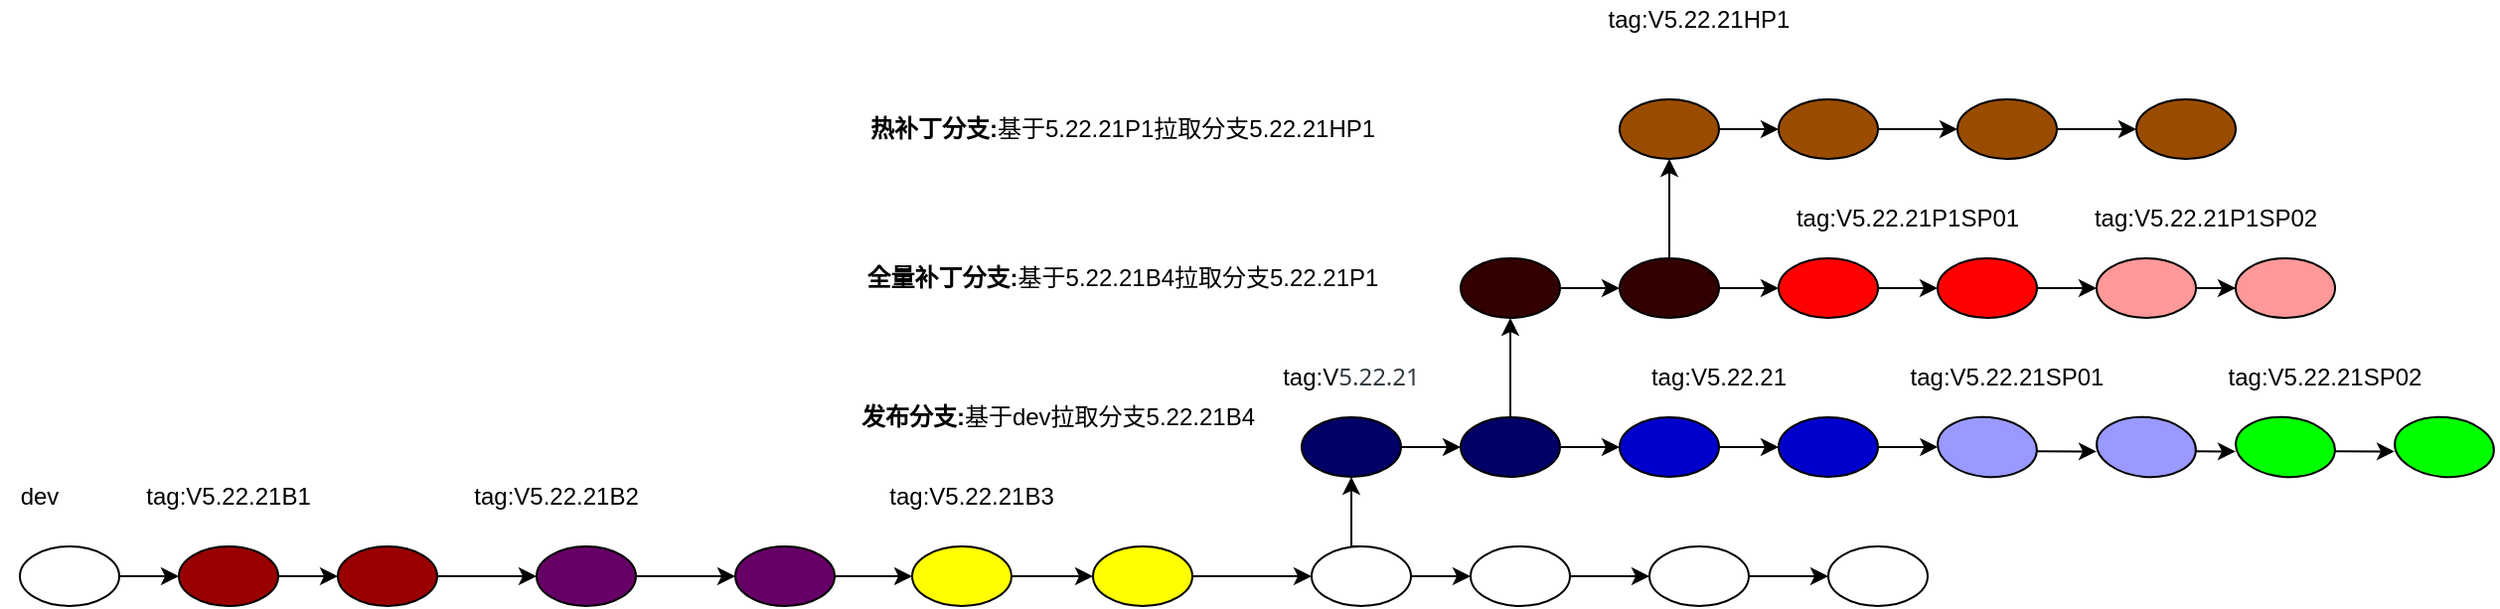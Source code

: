 <mxfile version="16.2.2" type="github">
  <diagram id="7kC9viG3TArmNpTOzyJ8" name="Page-1">
    <mxGraphModel dx="4691" dy="861" grid="1" gridSize="10" guides="1" tooltips="1" connect="1" arrows="1" fold="1" page="1" pageScale="1" pageWidth="3300" pageHeight="4681" math="0" shadow="0">
      <root>
        <mxCell id="0" />
        <mxCell id="1" parent="0" />
        <mxCell id="HefbfKOfJk3_JUuj_Y7m-10" style="edgeStyle=orthogonalEdgeStyle;rounded=0;orthogonalLoop=1;jettySize=auto;html=1;exitX=1;exitY=0.5;exitDx=0;exitDy=0;entryX=0;entryY=0.5;entryDx=0;entryDy=0;" parent="1" source="HefbfKOfJk3_JUuj_Y7m-1" target="HefbfKOfJk3_JUuj_Y7m-2" edge="1">
          <mxGeometry relative="1" as="geometry" />
        </mxCell>
        <mxCell id="HefbfKOfJk3_JUuj_Y7m-1" value="" style="ellipse;whiteSpace=wrap;html=1;fillColor=#990000;" parent="1" vertex="1">
          <mxGeometry x="50" y="305" width="50" height="30" as="geometry" />
        </mxCell>
        <mxCell id="HefbfKOfJk3_JUuj_Y7m-11" style="edgeStyle=orthogonalEdgeStyle;rounded=0;orthogonalLoop=1;jettySize=auto;html=1;exitX=1;exitY=0.5;exitDx=0;exitDy=0;entryX=0;entryY=0.5;entryDx=0;entryDy=0;" parent="1" source="HefbfKOfJk3_JUuj_Y7m-2" target="HefbfKOfJk3_JUuj_Y7m-3" edge="1">
          <mxGeometry relative="1" as="geometry" />
        </mxCell>
        <mxCell id="HefbfKOfJk3_JUuj_Y7m-2" value="" style="ellipse;whiteSpace=wrap;html=1;fillColor=#660066;" parent="1" vertex="1">
          <mxGeometry x="150" y="305" width="50" height="30" as="geometry" />
        </mxCell>
        <mxCell id="lBaTM03E_NYDaA1DDpVY-1" style="edgeStyle=orthogonalEdgeStyle;rounded=0;orthogonalLoop=1;jettySize=auto;html=1;exitX=1;exitY=0.5;exitDx=0;exitDy=0;" parent="1" source="HefbfKOfJk3_JUuj_Y7m-3" target="HefbfKOfJk3_JUuj_Y7m-4" edge="1">
          <mxGeometry relative="1" as="geometry" />
        </mxCell>
        <mxCell id="HefbfKOfJk3_JUuj_Y7m-3" value="" style="ellipse;whiteSpace=wrap;html=1;fillColor=#660066;" parent="1" vertex="1">
          <mxGeometry x="250" y="305" width="50" height="30" as="geometry" />
        </mxCell>
        <mxCell id="_ufB6UjlI4cqtm0IFFnp-21" style="edgeStyle=orthogonalEdgeStyle;rounded=0;orthogonalLoop=1;jettySize=auto;html=1;exitX=1;exitY=0.5;exitDx=0;exitDy=0;entryX=0;entryY=0.5;entryDx=0;entryDy=0;" parent="1" source="HefbfKOfJk3_JUuj_Y7m-4" target="HefbfKOfJk3_JUuj_Y7m-5" edge="1">
          <mxGeometry relative="1" as="geometry" />
        </mxCell>
        <mxCell id="HefbfKOfJk3_JUuj_Y7m-4" value="" style="ellipse;whiteSpace=wrap;html=1;fillColor=#FFFF00;" parent="1" vertex="1">
          <mxGeometry x="339" y="305" width="50" height="30" as="geometry" />
        </mxCell>
        <mxCell id="HefbfKOfJk3_JUuj_Y7m-14" style="edgeStyle=orthogonalEdgeStyle;rounded=0;orthogonalLoop=1;jettySize=auto;html=1;exitX=1;exitY=0.5;exitDx=0;exitDy=0;entryX=0;entryY=0.5;entryDx=0;entryDy=0;" parent="1" source="HefbfKOfJk3_JUuj_Y7m-5" target="HefbfKOfJk3_JUuj_Y7m-6" edge="1">
          <mxGeometry relative="1" as="geometry" />
        </mxCell>
        <mxCell id="HefbfKOfJk3_JUuj_Y7m-5" value="" style="ellipse;whiteSpace=wrap;html=1;fillColor=#FFFF00;" parent="1" vertex="1">
          <mxGeometry x="430" y="305" width="50" height="30" as="geometry" />
        </mxCell>
        <mxCell id="HefbfKOfJk3_JUuj_Y7m-16" style="edgeStyle=orthogonalEdgeStyle;rounded=0;orthogonalLoop=1;jettySize=auto;html=1;exitX=1;exitY=0.5;exitDx=0;exitDy=0;" parent="1" source="HefbfKOfJk3_JUuj_Y7m-6" target="HefbfKOfJk3_JUuj_Y7m-7" edge="1">
          <mxGeometry relative="1" as="geometry" />
        </mxCell>
        <mxCell id="gW2EclscfzrbcfECS6mx-6" style="edgeStyle=orthogonalEdgeStyle;rounded=0;orthogonalLoop=1;jettySize=auto;html=1;exitX=0.5;exitY=0;exitDx=0;exitDy=0;entryX=0.5;entryY=1;entryDx=0;entryDy=0;" parent="1" source="HefbfKOfJk3_JUuj_Y7m-6" target="HefbfKOfJk3_JUuj_Y7m-22" edge="1">
          <mxGeometry relative="1" as="geometry" />
        </mxCell>
        <mxCell id="HefbfKOfJk3_JUuj_Y7m-6" value="" style="ellipse;whiteSpace=wrap;html=1;" parent="1" vertex="1">
          <mxGeometry x="540" y="305" width="50" height="30" as="geometry" />
        </mxCell>
        <mxCell id="HefbfKOfJk3_JUuj_Y7m-18" style="edgeStyle=orthogonalEdgeStyle;rounded=0;orthogonalLoop=1;jettySize=auto;html=1;exitX=1;exitY=0.5;exitDx=0;exitDy=0;entryX=0;entryY=0.5;entryDx=0;entryDy=0;" parent="1" source="HefbfKOfJk3_JUuj_Y7m-7" target="HefbfKOfJk3_JUuj_Y7m-8" edge="1">
          <mxGeometry relative="1" as="geometry" />
        </mxCell>
        <mxCell id="HefbfKOfJk3_JUuj_Y7m-7" value="" style="ellipse;whiteSpace=wrap;html=1;" parent="1" vertex="1">
          <mxGeometry x="620" y="305" width="50" height="30" as="geometry" />
        </mxCell>
        <mxCell id="HefbfKOfJk3_JUuj_Y7m-19" style="edgeStyle=orthogonalEdgeStyle;rounded=0;orthogonalLoop=1;jettySize=auto;html=1;exitX=1;exitY=0.5;exitDx=0;exitDy=0;entryX=0;entryY=0.5;entryDx=0;entryDy=0;" parent="1" source="HefbfKOfJk3_JUuj_Y7m-8" target="HefbfKOfJk3_JUuj_Y7m-9" edge="1">
          <mxGeometry relative="1" as="geometry" />
        </mxCell>
        <mxCell id="HefbfKOfJk3_JUuj_Y7m-8" value="" style="ellipse;whiteSpace=wrap;html=1;" parent="1" vertex="1">
          <mxGeometry x="710" y="305" width="50" height="30" as="geometry" />
        </mxCell>
        <mxCell id="HefbfKOfJk3_JUuj_Y7m-9" value="" style="ellipse;whiteSpace=wrap;html=1;" parent="1" vertex="1">
          <mxGeometry x="800" y="305" width="50" height="30" as="geometry" />
        </mxCell>
        <mxCell id="HefbfKOfJk3_JUuj_Y7m-20" value="dev" style="text;html=1;strokeColor=none;fillColor=none;align=center;verticalAlign=middle;whiteSpace=wrap;rounded=0;" parent="1" vertex="1">
          <mxGeometry x="-120" y="270" width="40" height="20" as="geometry" />
        </mxCell>
        <mxCell id="HefbfKOfJk3_JUuj_Y7m-26" style="edgeStyle=orthogonalEdgeStyle;rounded=0;orthogonalLoop=1;jettySize=auto;html=1;exitX=1;exitY=0.5;exitDx=0;exitDy=0;" parent="1" source="HefbfKOfJk3_JUuj_Y7m-22" target="HefbfKOfJk3_JUuj_Y7m-23" edge="1">
          <mxGeometry relative="1" as="geometry" />
        </mxCell>
        <mxCell id="HefbfKOfJk3_JUuj_Y7m-22" value="" style="ellipse;whiteSpace=wrap;html=1;fillColor=#000066;" parent="1" vertex="1">
          <mxGeometry x="535" y="240" width="50" height="30" as="geometry" />
        </mxCell>
        <mxCell id="HefbfKOfJk3_JUuj_Y7m-27" style="edgeStyle=orthogonalEdgeStyle;rounded=0;orthogonalLoop=1;jettySize=auto;html=1;exitX=1;exitY=0.5;exitDx=0;exitDy=0;" parent="1" source="HefbfKOfJk3_JUuj_Y7m-23" target="HefbfKOfJk3_JUuj_Y7m-24" edge="1">
          <mxGeometry relative="1" as="geometry" />
        </mxCell>
        <mxCell id="_ufB6UjlI4cqtm0IFFnp-32" style="edgeStyle=orthogonalEdgeStyle;rounded=0;orthogonalLoop=1;jettySize=auto;html=1;exitX=0.5;exitY=0;exitDx=0;exitDy=0;entryX=0.5;entryY=1;entryDx=0;entryDy=0;" parent="1" source="HefbfKOfJk3_JUuj_Y7m-23" target="_ufB6UjlI4cqtm0IFFnp-23" edge="1">
          <mxGeometry relative="1" as="geometry" />
        </mxCell>
        <mxCell id="HefbfKOfJk3_JUuj_Y7m-23" value="" style="ellipse;whiteSpace=wrap;html=1;fillColor=#000066;" parent="1" vertex="1">
          <mxGeometry x="615" y="240" width="50" height="30" as="geometry" />
        </mxCell>
        <mxCell id="_ufB6UjlI4cqtm0IFFnp-12" style="edgeStyle=orthogonalEdgeStyle;rounded=0;orthogonalLoop=1;jettySize=auto;html=1;exitX=1;exitY=0.5;exitDx=0;exitDy=0;entryX=0;entryY=0.5;entryDx=0;entryDy=0;" parent="1" source="HefbfKOfJk3_JUuj_Y7m-24" target="_ufB6UjlI4cqtm0IFFnp-10" edge="1">
          <mxGeometry relative="1" as="geometry" />
        </mxCell>
        <mxCell id="HefbfKOfJk3_JUuj_Y7m-24" value="" style="ellipse;whiteSpace=wrap;html=1;fillColor=#0000CC;" parent="1" vertex="1">
          <mxGeometry x="695" y="240" width="50" height="30" as="geometry" />
        </mxCell>
        <mxCell id="_ufB6UjlI4cqtm0IFFnp-1" value="&lt;b&gt;发布分支:&lt;/b&gt;基于dev拉取分支5.22.21B4" style="text;html=1;strokeColor=none;fillColor=none;align=center;verticalAlign=middle;whiteSpace=wrap;rounded=0;" parent="1" vertex="1">
          <mxGeometry x="310" y="230" width="205" height="20" as="geometry" />
        </mxCell>
        <mxCell id="_ufB6UjlI4cqtm0IFFnp-18" style="edgeStyle=orthogonalEdgeStyle;rounded=0;orthogonalLoop=1;jettySize=auto;html=1;exitX=1;exitY=0.5;exitDx=0;exitDy=0;" parent="1" source="_ufB6UjlI4cqtm0IFFnp-10" target="_ufB6UjlI4cqtm0IFFnp-11" edge="1">
          <mxGeometry relative="1" as="geometry" />
        </mxCell>
        <mxCell id="_ufB6UjlI4cqtm0IFFnp-10" value="" style="ellipse;whiteSpace=wrap;html=1;fillColor=#0000CC;" parent="1" vertex="1">
          <mxGeometry x="775" y="240" width="50" height="30" as="geometry" />
        </mxCell>
        <mxCell id="lBaTM03E_NYDaA1DDpVY-18" style="edgeStyle=orthogonalEdgeStyle;rounded=0;orthogonalLoop=1;jettySize=auto;html=1;exitX=1;exitY=0.5;exitDx=0;exitDy=0;" parent="1" source="_ufB6UjlI4cqtm0IFFnp-11" edge="1">
          <mxGeometry relative="1" as="geometry">
            <mxPoint x="935" y="257" as="targetPoint" />
          </mxGeometry>
        </mxCell>
        <mxCell id="_ufB6UjlI4cqtm0IFFnp-11" value="" style="ellipse;whiteSpace=wrap;html=1;rotation=5;fillColor=#9999FF;" parent="1" vertex="1">
          <mxGeometry x="855" y="240" width="50" height="30" as="geometry" />
        </mxCell>
        <mxCell id="_ufB6UjlI4cqtm0IFFnp-33" style="edgeStyle=orthogonalEdgeStyle;rounded=0;orthogonalLoop=1;jettySize=auto;html=1;exitX=1;exitY=0.5;exitDx=0;exitDy=0;entryX=0;entryY=0.5;entryDx=0;entryDy=0;" parent="1" source="_ufB6UjlI4cqtm0IFFnp-23" target="_ufB6UjlI4cqtm0IFFnp-24" edge="1">
          <mxGeometry relative="1" as="geometry" />
        </mxCell>
        <mxCell id="_ufB6UjlI4cqtm0IFFnp-23" value="" style="ellipse;whiteSpace=wrap;html=1;fillColor=#330000;" parent="1" vertex="1">
          <mxGeometry x="615" y="160" width="50" height="30" as="geometry" />
        </mxCell>
        <mxCell id="_ufB6UjlI4cqtm0IFFnp-34" style="edgeStyle=orthogonalEdgeStyle;rounded=0;orthogonalLoop=1;jettySize=auto;html=1;exitX=1;exitY=0.5;exitDx=0;exitDy=0;" parent="1" source="_ufB6UjlI4cqtm0IFFnp-24" target="_ufB6UjlI4cqtm0IFFnp-25" edge="1">
          <mxGeometry relative="1" as="geometry" />
        </mxCell>
        <mxCell id="_ufB6UjlI4cqtm0IFFnp-38" style="edgeStyle=orthogonalEdgeStyle;rounded=0;orthogonalLoop=1;jettySize=auto;html=1;exitX=0.5;exitY=0;exitDx=0;exitDy=0;" parent="1" source="_ufB6UjlI4cqtm0IFFnp-24" target="_ufB6UjlI4cqtm0IFFnp-28" edge="1">
          <mxGeometry relative="1" as="geometry" />
        </mxCell>
        <mxCell id="_ufB6UjlI4cqtm0IFFnp-24" value="" style="ellipse;whiteSpace=wrap;html=1;fillColor=#330000;" parent="1" vertex="1">
          <mxGeometry x="695" y="160" width="50" height="30" as="geometry" />
        </mxCell>
        <mxCell id="_ufB6UjlI4cqtm0IFFnp-35" style="edgeStyle=orthogonalEdgeStyle;rounded=0;orthogonalLoop=1;jettySize=auto;html=1;exitX=1;exitY=0.5;exitDx=0;exitDy=0;entryX=0;entryY=0.5;entryDx=0;entryDy=0;" parent="1" source="_ufB6UjlI4cqtm0IFFnp-25" target="_ufB6UjlI4cqtm0IFFnp-26" edge="1">
          <mxGeometry relative="1" as="geometry" />
        </mxCell>
        <mxCell id="_ufB6UjlI4cqtm0IFFnp-25" value="" style="ellipse;whiteSpace=wrap;html=1;fillColor=#FF0000;" parent="1" vertex="1">
          <mxGeometry x="775" y="160" width="50" height="30" as="geometry" />
        </mxCell>
        <mxCell id="_ufB6UjlI4cqtm0IFFnp-37" style="edgeStyle=orthogonalEdgeStyle;rounded=0;orthogonalLoop=1;jettySize=auto;html=1;exitX=1;exitY=0.5;exitDx=0;exitDy=0;entryX=0;entryY=0.5;entryDx=0;entryDy=0;" parent="1" source="_ufB6UjlI4cqtm0IFFnp-26" target="_ufB6UjlI4cqtm0IFFnp-27" edge="1">
          <mxGeometry relative="1" as="geometry" />
        </mxCell>
        <mxCell id="_ufB6UjlI4cqtm0IFFnp-26" value="" style="ellipse;whiteSpace=wrap;html=1;fillColor=#FF0000;" parent="1" vertex="1">
          <mxGeometry x="855" y="160" width="50" height="30" as="geometry" />
        </mxCell>
        <mxCell id="lBaTM03E_NYDaA1DDpVY-4" style="edgeStyle=orthogonalEdgeStyle;rounded=0;orthogonalLoop=1;jettySize=auto;html=1;exitX=1;exitY=0.5;exitDx=0;exitDy=0;" parent="1" source="_ufB6UjlI4cqtm0IFFnp-27" target="lBaTM03E_NYDaA1DDpVY-3" edge="1">
          <mxGeometry relative="1" as="geometry" />
        </mxCell>
        <mxCell id="_ufB6UjlI4cqtm0IFFnp-27" value="" style="ellipse;whiteSpace=wrap;html=1;fillColor=#FF9999;" parent="1" vertex="1">
          <mxGeometry x="935" y="160" width="50" height="30" as="geometry" />
        </mxCell>
        <mxCell id="_ufB6UjlI4cqtm0IFFnp-39" style="edgeStyle=orthogonalEdgeStyle;rounded=0;orthogonalLoop=1;jettySize=auto;html=1;exitX=1;exitY=0.5;exitDx=0;exitDy=0;entryX=0;entryY=0.5;entryDx=0;entryDy=0;" parent="1" source="_ufB6UjlI4cqtm0IFFnp-28" target="_ufB6UjlI4cqtm0IFFnp-29" edge="1">
          <mxGeometry relative="1" as="geometry" />
        </mxCell>
        <mxCell id="_ufB6UjlI4cqtm0IFFnp-28" value="" style="ellipse;whiteSpace=wrap;html=1;fillColor=#994C00;" parent="1" vertex="1">
          <mxGeometry x="695" y="80" width="50" height="30" as="geometry" />
        </mxCell>
        <mxCell id="_ufB6UjlI4cqtm0IFFnp-40" style="edgeStyle=orthogonalEdgeStyle;rounded=0;orthogonalLoop=1;jettySize=auto;html=1;exitX=1;exitY=0.5;exitDx=0;exitDy=0;entryX=0;entryY=0.5;entryDx=0;entryDy=0;" parent="1" source="_ufB6UjlI4cqtm0IFFnp-29" target="_ufB6UjlI4cqtm0IFFnp-30" edge="1">
          <mxGeometry relative="1" as="geometry" />
        </mxCell>
        <mxCell id="_ufB6UjlI4cqtm0IFFnp-29" value="" style="ellipse;whiteSpace=wrap;html=1;fillColor=#994C00;" parent="1" vertex="1">
          <mxGeometry x="775" y="80" width="50" height="30" as="geometry" />
        </mxCell>
        <mxCell id="_ufB6UjlI4cqtm0IFFnp-41" style="edgeStyle=orthogonalEdgeStyle;rounded=0;orthogonalLoop=1;jettySize=auto;html=1;exitX=1;exitY=0.5;exitDx=0;exitDy=0;entryX=0;entryY=0.5;entryDx=0;entryDy=0;" parent="1" source="_ufB6UjlI4cqtm0IFFnp-30" target="_ufB6UjlI4cqtm0IFFnp-31" edge="1">
          <mxGeometry relative="1" as="geometry" />
        </mxCell>
        <mxCell id="_ufB6UjlI4cqtm0IFFnp-30" value="" style="ellipse;whiteSpace=wrap;html=1;fillColor=#994C00;" parent="1" vertex="1">
          <mxGeometry x="865" y="80" width="50" height="30" as="geometry" />
        </mxCell>
        <mxCell id="_ufB6UjlI4cqtm0IFFnp-31" value="" style="ellipse;whiteSpace=wrap;html=1;fillColor=#994C00;" parent="1" vertex="1">
          <mxGeometry x="955" y="80" width="50" height="30" as="geometry" />
        </mxCell>
        <mxCell id="_ufB6UjlI4cqtm0IFFnp-42" value="&lt;b&gt;全量补丁分支:&lt;/b&gt;基于5.22.21B4拉取分支5.22.21P1" style="text;html=1;strokeColor=none;fillColor=none;align=center;verticalAlign=middle;whiteSpace=wrap;rounded=0;" parent="1" vertex="1">
          <mxGeometry x="305" y="160" width="280" height="20" as="geometry" />
        </mxCell>
        <mxCell id="_ufB6UjlI4cqtm0IFFnp-43" value="&lt;b&gt;热补丁分支:&lt;/b&gt;基于5.22.21P1拉取分支5.22.21HP1" style="text;html=1;strokeColor=none;fillColor=none;align=center;verticalAlign=middle;whiteSpace=wrap;rounded=0;" parent="1" vertex="1">
          <mxGeometry x="300" y="85" width="290" height="20" as="geometry" />
        </mxCell>
        <mxCell id="_ufB6UjlI4cqtm0IFFnp-49" value="tag:V5.22.21" style="text;html=1;strokeColor=none;fillColor=none;align=center;verticalAlign=middle;whiteSpace=wrap;rounded=0;" parent="1" vertex="1">
          <mxGeometry x="685" y="210" width="120" height="20" as="geometry" />
        </mxCell>
        <mxCell id="_ufB6UjlI4cqtm0IFFnp-50" value="tag:V5.22.21SP01" style="text;html=1;strokeColor=none;fillColor=none;align=center;verticalAlign=middle;whiteSpace=wrap;rounded=0;" parent="1" vertex="1">
          <mxGeometry x="835" y="210" width="110" height="20" as="geometry" />
        </mxCell>
        <mxCell id="_ufB6UjlI4cqtm0IFFnp-51" value="tag:V5.22.21P1SP01" style="text;html=1;strokeColor=none;fillColor=none;align=center;verticalAlign=middle;whiteSpace=wrap;rounded=0;" parent="1" vertex="1">
          <mxGeometry x="785" y="130" width="110" height="20" as="geometry" />
        </mxCell>
        <mxCell id="_ufB6UjlI4cqtm0IFFnp-52" value="tag:V5.22.21P1SP02" style="text;html=1;strokeColor=none;fillColor=none;align=center;verticalAlign=middle;whiteSpace=wrap;rounded=0;" parent="1" vertex="1">
          <mxGeometry x="925" y="130" width="130" height="20" as="geometry" />
        </mxCell>
        <mxCell id="lBaTM03E_NYDaA1DDpVY-3" value="" style="ellipse;whiteSpace=wrap;html=1;fillColor=#FF9999;" parent="1" vertex="1">
          <mxGeometry x="1005" y="160" width="50" height="30" as="geometry" />
        </mxCell>
        <mxCell id="lBaTM03E_NYDaA1DDpVY-5" value="tag:V5.22.21HP1" style="text;html=1;strokeColor=none;fillColor=none;align=center;verticalAlign=middle;whiteSpace=wrap;rounded=0;" parent="1" vertex="1">
          <mxGeometry x="680" y="30" width="110" height="20" as="geometry" />
        </mxCell>
        <mxCell id="lBaTM03E_NYDaA1DDpVY-6" value="tag:V&lt;span style=&quot;color: rgb(49 , 59 , 64) ; font-family: &amp;#34;microsoft yahei&amp;#34; , &amp;#34;segoe ui&amp;#34; , &amp;#34;helvetica&amp;#34; , &amp;#34;arial&amp;#34; , sans-serif ; text-align: left ; background-color: rgb(255 , 255 , 255)&quot;&gt;&lt;font style=&quot;font-size: 12px&quot;&gt;5.22.21&lt;/font&gt;&lt;/span&gt;" style="text;html=1;strokeColor=none;fillColor=none;align=center;verticalAlign=middle;whiteSpace=wrap;rounded=0;" parent="1" vertex="1">
          <mxGeometry x="490" y="210" width="140" height="20" as="geometry" />
        </mxCell>
        <mxCell id="lBaTM03E_NYDaA1DDpVY-23" style="edgeStyle=orthogonalEdgeStyle;rounded=0;orthogonalLoop=1;jettySize=auto;html=1;exitX=1;exitY=0.5;exitDx=0;exitDy=0;" parent="1" source="lBaTM03E_NYDaA1DDpVY-11" edge="1">
          <mxGeometry relative="1" as="geometry">
            <mxPoint x="1005" y="257" as="targetPoint" />
          </mxGeometry>
        </mxCell>
        <mxCell id="lBaTM03E_NYDaA1DDpVY-11" value="" style="ellipse;whiteSpace=wrap;html=1;rotation=5;fillColor=#9999FF;" parent="1" vertex="1">
          <mxGeometry x="935" y="240" width="50" height="30" as="geometry" />
        </mxCell>
        <mxCell id="lBaTM03E_NYDaA1DDpVY-24" style="edgeStyle=orthogonalEdgeStyle;rounded=0;orthogonalLoop=1;jettySize=auto;html=1;exitX=1;exitY=0.5;exitDx=0;exitDy=0;" parent="1" source="lBaTM03E_NYDaA1DDpVY-19" edge="1">
          <mxGeometry relative="1" as="geometry">
            <mxPoint x="1085" y="257" as="targetPoint" />
          </mxGeometry>
        </mxCell>
        <mxCell id="lBaTM03E_NYDaA1DDpVY-19" value="" style="ellipse;whiteSpace=wrap;html=1;rotation=5;fillColor=#00FF00;" parent="1" vertex="1">
          <mxGeometry x="1005" y="240" width="50" height="30" as="geometry" />
        </mxCell>
        <mxCell id="lBaTM03E_NYDaA1DDpVY-20" value="" style="ellipse;whiteSpace=wrap;html=1;rotation=5;fillColor=#00FF00;" parent="1" vertex="1">
          <mxGeometry x="1085" y="240" width="50" height="30" as="geometry" />
        </mxCell>
        <mxCell id="lBaTM03E_NYDaA1DDpVY-25" value="tag:V5.22.21SP02" style="text;html=1;strokeColor=none;fillColor=none;align=center;verticalAlign=middle;whiteSpace=wrap;rounded=0;" parent="1" vertex="1">
          <mxGeometry x="995" y="210" width="110" height="20" as="geometry" />
        </mxCell>
        <mxCell id="gW2EclscfzrbcfECS6mx-12" style="edgeStyle=orthogonalEdgeStyle;rounded=0;orthogonalLoop=1;jettySize=auto;html=1;exitX=1;exitY=0.5;exitDx=0;exitDy=0;entryX=0;entryY=0.5;entryDx=0;entryDy=0;fontSize=12;" parent="1" source="gW2EclscfzrbcfECS6mx-7" target="HefbfKOfJk3_JUuj_Y7m-1" edge="1">
          <mxGeometry relative="1" as="geometry" />
        </mxCell>
        <mxCell id="gW2EclscfzrbcfECS6mx-7" value="" style="ellipse;whiteSpace=wrap;html=1;fillColor=#990000;" parent="1" vertex="1">
          <mxGeometry x="-30" y="305" width="50" height="30" as="geometry" />
        </mxCell>
        <mxCell id="gW2EclscfzrbcfECS6mx-9" style="edgeStyle=orthogonalEdgeStyle;rounded=0;orthogonalLoop=1;jettySize=auto;html=1;exitX=1;exitY=0.5;exitDx=0;exitDy=0;entryX=0;entryY=0.5;entryDx=0;entryDy=0;fontSize=12;" parent="1" source="gW2EclscfzrbcfECS6mx-8" target="gW2EclscfzrbcfECS6mx-7" edge="1">
          <mxGeometry relative="1" as="geometry" />
        </mxCell>
        <mxCell id="gW2EclscfzrbcfECS6mx-8" value="" style="ellipse;whiteSpace=wrap;html=1;" parent="1" vertex="1">
          <mxGeometry x="-110" y="305" width="50" height="30" as="geometry" />
        </mxCell>
        <mxCell id="gW2EclscfzrbcfECS6mx-14" value="tag:V5.22.21B1" style="text;html=1;strokeColor=none;fillColor=none;align=center;verticalAlign=middle;whiteSpace=wrap;rounded=0;" parent="1" vertex="1">
          <mxGeometry x="-25" y="270" width="40" height="20" as="geometry" />
        </mxCell>
        <mxCell id="gW2EclscfzrbcfECS6mx-15" value="tag:V5.22.21B2" style="text;html=1;strokeColor=none;fillColor=none;align=center;verticalAlign=middle;whiteSpace=wrap;rounded=0;" parent="1" vertex="1">
          <mxGeometry x="140" y="270" width="40" height="20" as="geometry" />
        </mxCell>
        <mxCell id="gW2EclscfzrbcfECS6mx-17" value="tag:V5.22.21B3" style="text;html=1;strokeColor=none;fillColor=none;align=center;verticalAlign=middle;whiteSpace=wrap;rounded=0;" parent="1" vertex="1">
          <mxGeometry x="349" y="270" width="40" height="20" as="geometry" />
        </mxCell>
      </root>
    </mxGraphModel>
  </diagram>
</mxfile>
